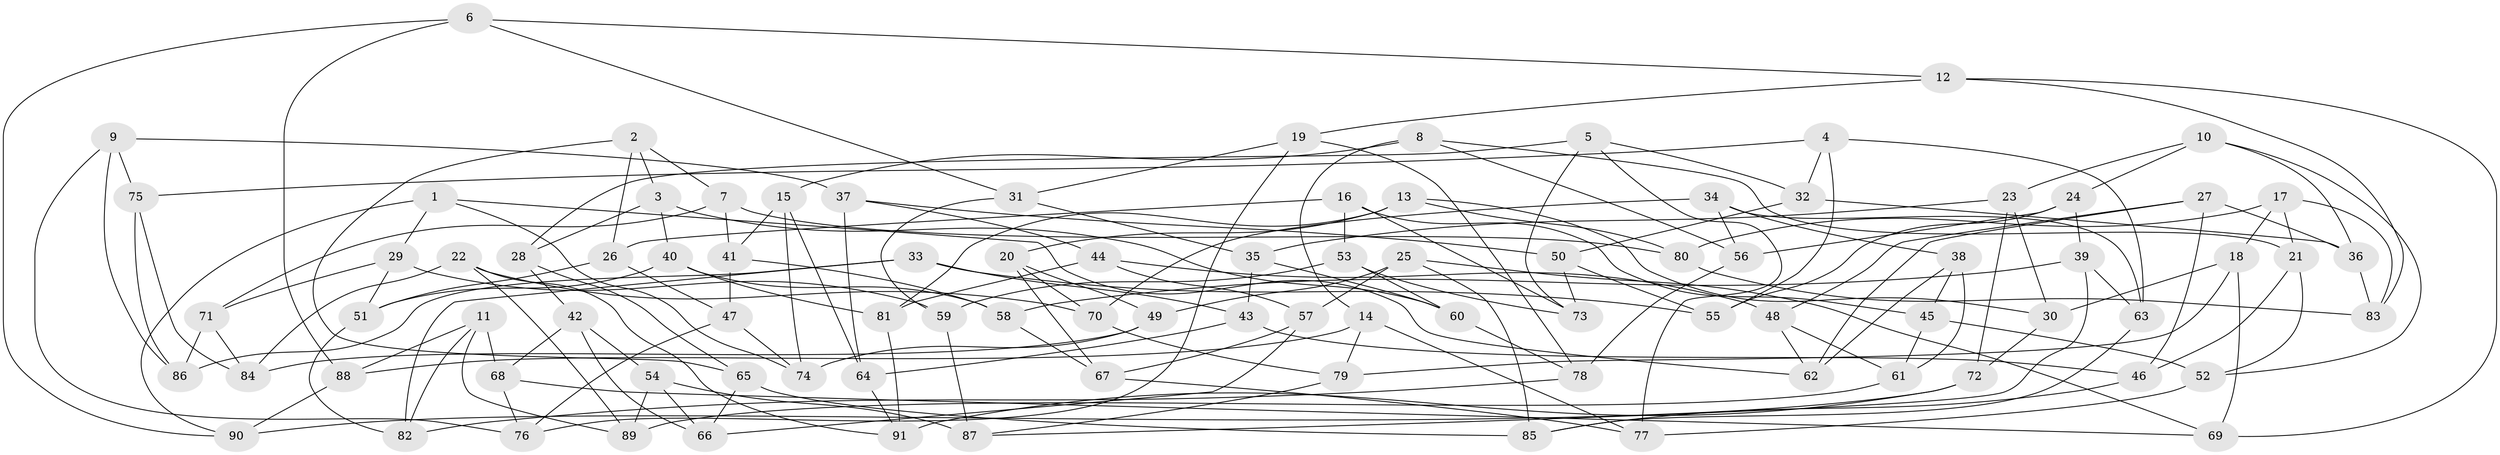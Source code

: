 // Generated by graph-tools (version 1.1) at 2025/11/02/27/25 16:11:46]
// undirected, 91 vertices, 182 edges
graph export_dot {
graph [start="1"]
  node [color=gray90,style=filled];
  1;
  2;
  3;
  4;
  5;
  6;
  7;
  8;
  9;
  10;
  11;
  12;
  13;
  14;
  15;
  16;
  17;
  18;
  19;
  20;
  21;
  22;
  23;
  24;
  25;
  26;
  27;
  28;
  29;
  30;
  31;
  32;
  33;
  34;
  35;
  36;
  37;
  38;
  39;
  40;
  41;
  42;
  43;
  44;
  45;
  46;
  47;
  48;
  49;
  50;
  51;
  52;
  53;
  54;
  55;
  56;
  57;
  58;
  59;
  60;
  61;
  62;
  63;
  64;
  65;
  66;
  67;
  68;
  69;
  70;
  71;
  72;
  73;
  74;
  75;
  76;
  77;
  78;
  79;
  80;
  81;
  82;
  83;
  84;
  85;
  86;
  87;
  88;
  89;
  90;
  91;
  1 -- 74;
  1 -- 90;
  1 -- 29;
  1 -- 62;
  2 -- 65;
  2 -- 3;
  2 -- 26;
  2 -- 7;
  3 -- 60;
  3 -- 28;
  3 -- 40;
  4 -- 75;
  4 -- 32;
  4 -- 55;
  4 -- 63;
  5 -- 73;
  5 -- 32;
  5 -- 77;
  5 -- 28;
  6 -- 12;
  6 -- 31;
  6 -- 88;
  6 -- 90;
  7 -- 71;
  7 -- 41;
  7 -- 80;
  8 -- 56;
  8 -- 14;
  8 -- 21;
  8 -- 15;
  9 -- 76;
  9 -- 86;
  9 -- 75;
  9 -- 37;
  10 -- 36;
  10 -- 52;
  10 -- 24;
  10 -- 23;
  11 -- 68;
  11 -- 89;
  11 -- 88;
  11 -- 82;
  12 -- 69;
  12 -- 19;
  12 -- 83;
  13 -- 20;
  13 -- 80;
  13 -- 30;
  13 -- 81;
  14 -- 79;
  14 -- 77;
  14 -- 88;
  15 -- 64;
  15 -- 74;
  15 -- 41;
  16 -- 53;
  16 -- 45;
  16 -- 73;
  16 -- 26;
  17 -- 83;
  17 -- 80;
  17 -- 18;
  17 -- 21;
  18 -- 79;
  18 -- 30;
  18 -- 69;
  19 -- 78;
  19 -- 76;
  19 -- 31;
  20 -- 67;
  20 -- 49;
  20 -- 70;
  21 -- 46;
  21 -- 52;
  22 -- 89;
  22 -- 84;
  22 -- 91;
  22 -- 70;
  23 -- 30;
  23 -- 72;
  23 -- 35;
  24 -- 39;
  24 -- 55;
  24 -- 56;
  25 -- 57;
  25 -- 85;
  25 -- 49;
  25 -- 69;
  26 -- 47;
  26 -- 51;
  27 -- 46;
  27 -- 48;
  27 -- 62;
  27 -- 36;
  28 -- 65;
  28 -- 42;
  29 -- 71;
  29 -- 51;
  29 -- 59;
  30 -- 72;
  31 -- 35;
  31 -- 59;
  32 -- 50;
  32 -- 36;
  33 -- 86;
  33 -- 43;
  33 -- 82;
  33 -- 55;
  34 -- 38;
  34 -- 56;
  34 -- 63;
  34 -- 70;
  35 -- 60;
  35 -- 43;
  36 -- 83;
  37 -- 44;
  37 -- 50;
  37 -- 64;
  38 -- 45;
  38 -- 61;
  38 -- 62;
  39 -- 87;
  39 -- 63;
  39 -- 58;
  40 -- 58;
  40 -- 81;
  40 -- 51;
  41 -- 58;
  41 -- 47;
  42 -- 66;
  42 -- 54;
  42 -- 68;
  43 -- 46;
  43 -- 64;
  44 -- 81;
  44 -- 57;
  44 -- 48;
  45 -- 61;
  45 -- 52;
  46 -- 85;
  47 -- 76;
  47 -- 74;
  48 -- 62;
  48 -- 61;
  49 -- 74;
  49 -- 84;
  50 -- 73;
  50 -- 55;
  51 -- 82;
  52 -- 77;
  53 -- 60;
  53 -- 59;
  53 -- 73;
  54 -- 87;
  54 -- 89;
  54 -- 66;
  56 -- 78;
  57 -- 66;
  57 -- 67;
  58 -- 67;
  59 -- 87;
  60 -- 78;
  61 -- 89;
  63 -- 85;
  64 -- 91;
  65 -- 66;
  65 -- 85;
  67 -- 77;
  68 -- 69;
  68 -- 76;
  70 -- 79;
  71 -- 84;
  71 -- 86;
  72 -- 90;
  72 -- 91;
  75 -- 86;
  75 -- 84;
  78 -- 82;
  79 -- 87;
  80 -- 83;
  81 -- 91;
  88 -- 90;
}

